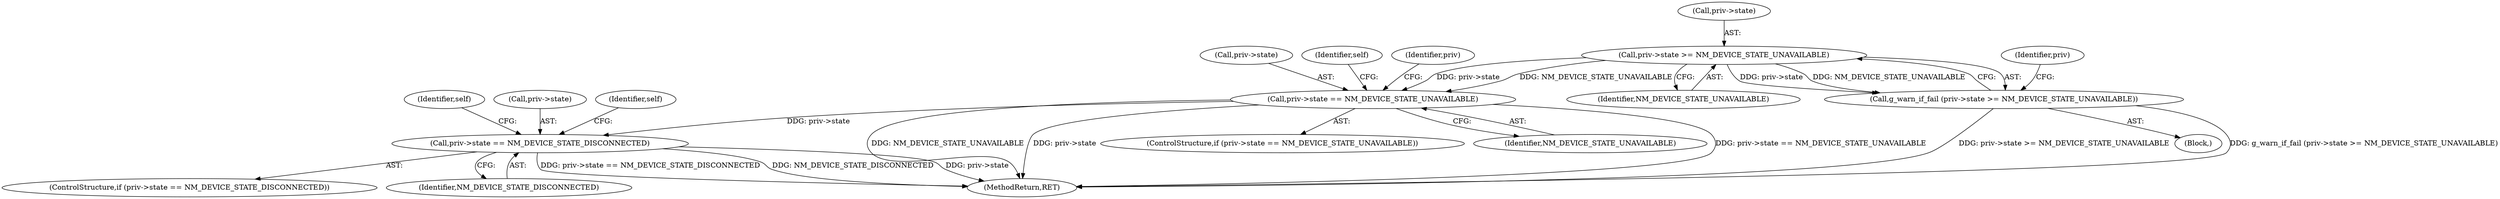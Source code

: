 digraph "0_NetworkManager_d5fc88e573fa58b93034b04d35a2454f5d28cad9@pointer" {
"1001260" [label="(Call,priv->state >= NM_DEVICE_STATE_UNAVAILABLE)"];
"1001259" [label="(Call,g_warn_if_fail (priv->state >= NM_DEVICE_STATE_UNAVAILABLE))"];
"1001266" [label="(Call,priv->state == NM_DEVICE_STATE_UNAVAILABLE)"];
"1001278" [label="(Call,priv->state == NM_DEVICE_STATE_DISCONNECTED)"];
"1001261" [label="(Call,priv->state)"];
"1001258" [label="(Block,)"];
"1001265" [label="(ControlStructure,if (priv->state == NM_DEVICE_STATE_UNAVAILABLE))"];
"1001277" [label="(ControlStructure,if (priv->state == NM_DEVICE_STATE_DISCONNECTED))"];
"1001280" [label="(Identifier,priv)"];
"1001266" [label="(Call,priv->state == NM_DEVICE_STATE_UNAVAILABLE)"];
"1001317" [label="(Identifier,self)"];
"1001259" [label="(Call,g_warn_if_fail (priv->state >= NM_DEVICE_STATE_UNAVAILABLE))"];
"1007368" [label="(MethodReturn,RET)"];
"1001267" [label="(Call,priv->state)"];
"1001273" [label="(Identifier,self)"];
"1001268" [label="(Identifier,priv)"];
"1001278" [label="(Call,priv->state == NM_DEVICE_STATE_DISCONNECTED)"];
"1001270" [label="(Identifier,NM_DEVICE_STATE_UNAVAILABLE)"];
"1001279" [label="(Call,priv->state)"];
"1001260" [label="(Call,priv->state >= NM_DEVICE_STATE_UNAVAILABLE)"];
"1001282" [label="(Identifier,NM_DEVICE_STATE_DISCONNECTED)"];
"1001264" [label="(Identifier,NM_DEVICE_STATE_UNAVAILABLE)"];
"1001285" [label="(Identifier,self)"];
"1001260" -> "1001259"  [label="AST: "];
"1001260" -> "1001264"  [label="CFG: "];
"1001261" -> "1001260"  [label="AST: "];
"1001264" -> "1001260"  [label="AST: "];
"1001259" -> "1001260"  [label="CFG: "];
"1001260" -> "1001259"  [label="DDG: priv->state"];
"1001260" -> "1001259"  [label="DDG: NM_DEVICE_STATE_UNAVAILABLE"];
"1001260" -> "1001266"  [label="DDG: priv->state"];
"1001260" -> "1001266"  [label="DDG: NM_DEVICE_STATE_UNAVAILABLE"];
"1001259" -> "1001258"  [label="AST: "];
"1001268" -> "1001259"  [label="CFG: "];
"1001259" -> "1007368"  [label="DDG: priv->state >= NM_DEVICE_STATE_UNAVAILABLE"];
"1001259" -> "1007368"  [label="DDG: g_warn_if_fail (priv->state >= NM_DEVICE_STATE_UNAVAILABLE)"];
"1001266" -> "1001265"  [label="AST: "];
"1001266" -> "1001270"  [label="CFG: "];
"1001267" -> "1001266"  [label="AST: "];
"1001270" -> "1001266"  [label="AST: "];
"1001273" -> "1001266"  [label="CFG: "];
"1001280" -> "1001266"  [label="CFG: "];
"1001266" -> "1007368"  [label="DDG: priv->state == NM_DEVICE_STATE_UNAVAILABLE"];
"1001266" -> "1007368"  [label="DDG: priv->state"];
"1001266" -> "1007368"  [label="DDG: NM_DEVICE_STATE_UNAVAILABLE"];
"1001266" -> "1001278"  [label="DDG: priv->state"];
"1001278" -> "1001277"  [label="AST: "];
"1001278" -> "1001282"  [label="CFG: "];
"1001279" -> "1001278"  [label="AST: "];
"1001282" -> "1001278"  [label="AST: "];
"1001285" -> "1001278"  [label="CFG: "];
"1001317" -> "1001278"  [label="CFG: "];
"1001278" -> "1007368"  [label="DDG: priv->state == NM_DEVICE_STATE_DISCONNECTED"];
"1001278" -> "1007368"  [label="DDG: NM_DEVICE_STATE_DISCONNECTED"];
"1001278" -> "1007368"  [label="DDG: priv->state"];
}
